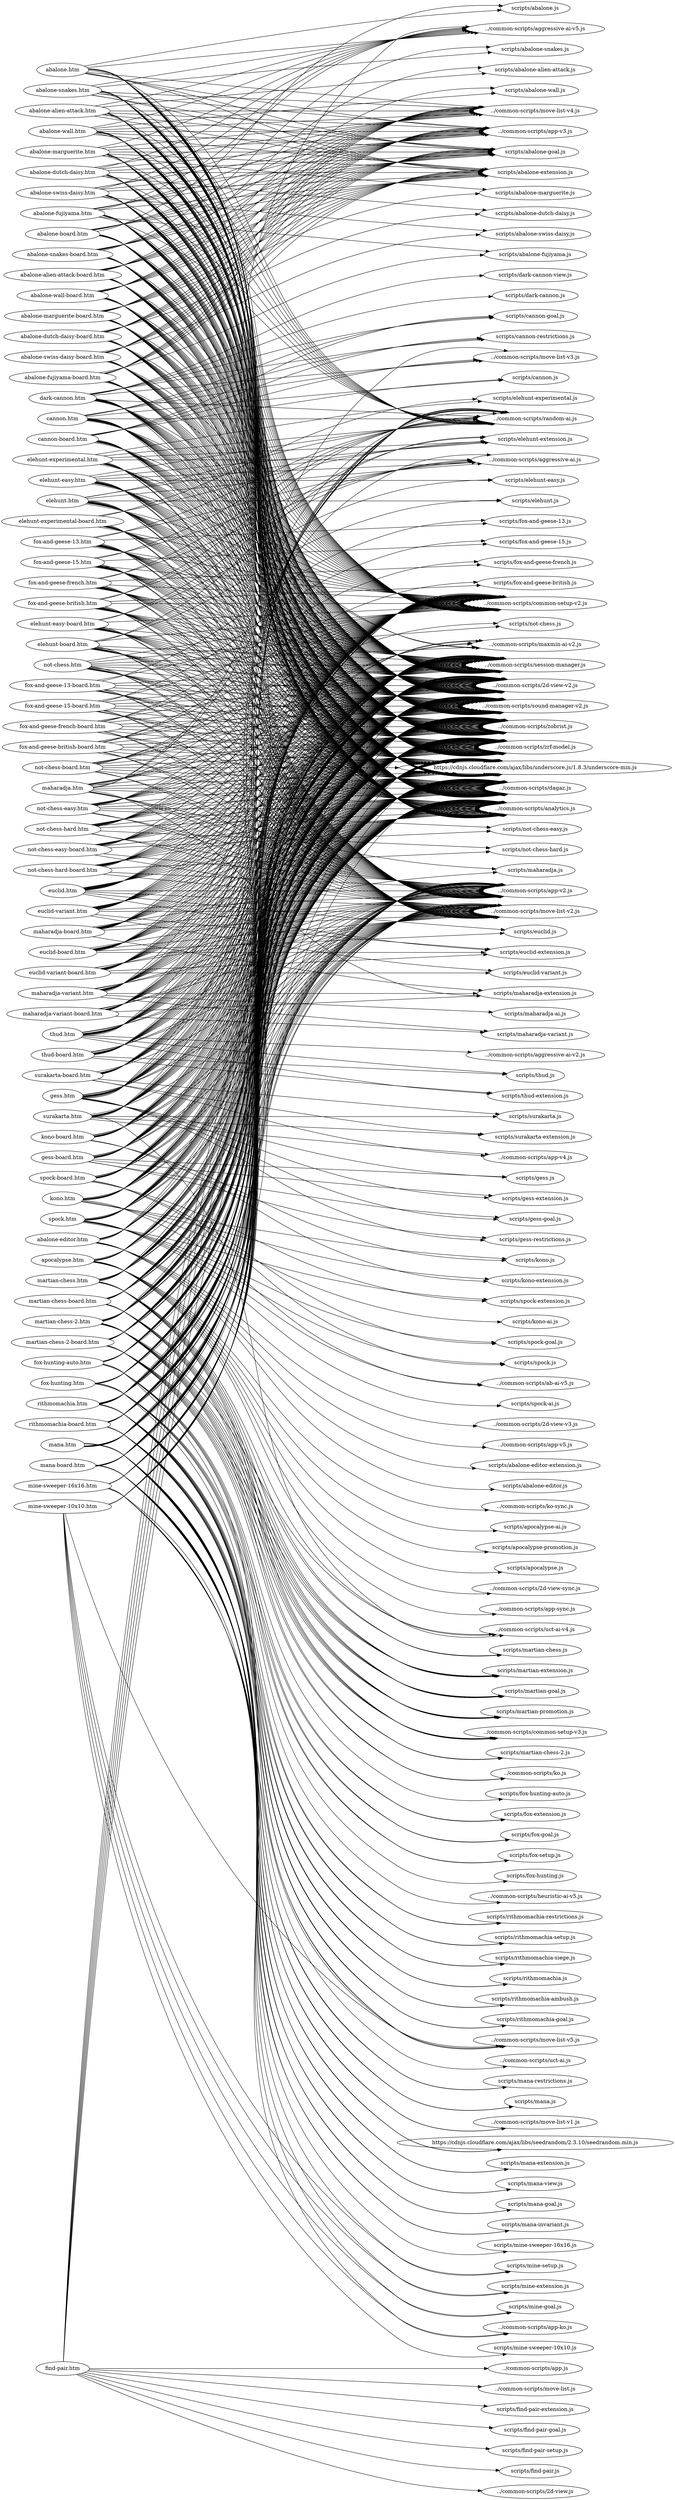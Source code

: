 digraph "graph" {
graph[ ranksep=10, rankdir = LR ];
  "abalone-alien-attack-board.htm" -> "../common-scripts/2d-view-v2.js";
  "abalone-alien-attack-board.htm" -> "../common-scripts/analytics.js";
  "abalone-alien-attack-board.htm" -> "../common-scripts/app-v3.js";
  "abalone-alien-attack-board.htm" -> "../common-scripts/common-setup-v2.js";
  "abalone-alien-attack-board.htm" -> "../common-scripts/dagaz.js";
  "abalone-alien-attack-board.htm" -> "../common-scripts/move-list-v4.js";
  "abalone-alien-attack-board.htm" -> "../common-scripts/session-manager.js";
  "abalone-alien-attack-board.htm" -> "../common-scripts/sound-manager-v2.js";
  "abalone-alien-attack-board.htm" -> "../common-scripts/zobrist.js";
  "abalone-alien-attack-board.htm" -> "../common-scripts/zrf-model.js";
  "abalone-alien-attack-board.htm" -> "https://cdnjs.cloudflare.com/ajax/libs/underscore.js/1.8.3/underscore-min.js";
  "abalone-alien-attack-board.htm" -> "scripts/abalone-alien-attack.js";
  "abalone-alien-attack-board.htm" -> "scripts/abalone-extension.js";
  "abalone-alien-attack-board.htm" -> "scripts/abalone-goal.js";
  "abalone-alien-attack.htm" -> "../common-scripts/2d-view-v2.js";
  "abalone-alien-attack.htm" -> "../common-scripts/aggressive-ai-v5.js";
  "abalone-alien-attack.htm" -> "../common-scripts/analytics.js";
  "abalone-alien-attack.htm" -> "../common-scripts/app-v3.js";
  "abalone-alien-attack.htm" -> "../common-scripts/common-setup-v2.js";
  "abalone-alien-attack.htm" -> "../common-scripts/dagaz.js";
  "abalone-alien-attack.htm" -> "../common-scripts/move-list-v4.js";
  "abalone-alien-attack.htm" -> "../common-scripts/random-ai.js";
  "abalone-alien-attack.htm" -> "../common-scripts/session-manager.js";
  "abalone-alien-attack.htm" -> "../common-scripts/sound-manager-v2.js";
  "abalone-alien-attack.htm" -> "../common-scripts/zobrist.js";
  "abalone-alien-attack.htm" -> "../common-scripts/zrf-model.js";
  "abalone-alien-attack.htm" -> "https://cdnjs.cloudflare.com/ajax/libs/underscore.js/1.8.3/underscore-min.js";
  "abalone-alien-attack.htm" -> "scripts/abalone-alien-attack.js";
  "abalone-alien-attack.htm" -> "scripts/abalone-extension.js";
  "abalone-alien-attack.htm" -> "scripts/abalone-goal.js";
  "abalone-board.htm" -> "../common-scripts/2d-view-v2.js";
  "abalone-board.htm" -> "../common-scripts/analytics.js";
  "abalone-board.htm" -> "../common-scripts/app-v3.js";
  "abalone-board.htm" -> "../common-scripts/common-setup-v2.js";
  "abalone-board.htm" -> "../common-scripts/dagaz.js";
  "abalone-board.htm" -> "../common-scripts/move-list-v4.js";
  "abalone-board.htm" -> "../common-scripts/session-manager.js";
  "abalone-board.htm" -> "../common-scripts/sound-manager-v2.js";
  "abalone-board.htm" -> "../common-scripts/zobrist.js";
  "abalone-board.htm" -> "../common-scripts/zrf-model.js";
  "abalone-board.htm" -> "https://cdnjs.cloudflare.com/ajax/libs/underscore.js/1.8.3/underscore-min.js";
  "abalone-board.htm" -> "scripts/abalone-extension.js";
  "abalone-board.htm" -> "scripts/abalone-goal.js";
  "abalone-board.htm" -> "scripts/abalone.js";
  "abalone-dutch-daisy-board.htm" -> "../common-scripts/2d-view-v2.js";
  "abalone-dutch-daisy-board.htm" -> "../common-scripts/analytics.js";
  "abalone-dutch-daisy-board.htm" -> "../common-scripts/app-v3.js";
  "abalone-dutch-daisy-board.htm" -> "../common-scripts/common-setup-v2.js";
  "abalone-dutch-daisy-board.htm" -> "../common-scripts/dagaz.js";
  "abalone-dutch-daisy-board.htm" -> "../common-scripts/move-list-v4.js";
  "abalone-dutch-daisy-board.htm" -> "../common-scripts/session-manager.js";
  "abalone-dutch-daisy-board.htm" -> "../common-scripts/sound-manager-v2.js";
  "abalone-dutch-daisy-board.htm" -> "../common-scripts/zobrist.js";
  "abalone-dutch-daisy-board.htm" -> "../common-scripts/zrf-model.js";
  "abalone-dutch-daisy-board.htm" -> "https://cdnjs.cloudflare.com/ajax/libs/underscore.js/1.8.3/underscore-min.js";
  "abalone-dutch-daisy-board.htm" -> "scripts/abalone-dutch-daisy.js";
  "abalone-dutch-daisy-board.htm" -> "scripts/abalone-extension.js";
  "abalone-dutch-daisy-board.htm" -> "scripts/abalone-goal.js";
  "abalone-dutch-daisy.htm" -> "../common-scripts/2d-view-v2.js";
  "abalone-dutch-daisy.htm" -> "../common-scripts/aggressive-ai-v5.js";
  "abalone-dutch-daisy.htm" -> "../common-scripts/analytics.js";
  "abalone-dutch-daisy.htm" -> "../common-scripts/app-v3.js";
  "abalone-dutch-daisy.htm" -> "../common-scripts/common-setup-v2.js";
  "abalone-dutch-daisy.htm" -> "../common-scripts/dagaz.js";
  "abalone-dutch-daisy.htm" -> "../common-scripts/move-list-v4.js";
  "abalone-dutch-daisy.htm" -> "../common-scripts/random-ai.js";
  "abalone-dutch-daisy.htm" -> "../common-scripts/session-manager.js";
  "abalone-dutch-daisy.htm" -> "../common-scripts/sound-manager-v2.js";
  "abalone-dutch-daisy.htm" -> "../common-scripts/zobrist.js";
  "abalone-dutch-daisy.htm" -> "../common-scripts/zrf-model.js";
  "abalone-dutch-daisy.htm" -> "https://cdnjs.cloudflare.com/ajax/libs/underscore.js/1.8.3/underscore-min.js";
  "abalone-dutch-daisy.htm" -> "scripts/abalone-dutch-daisy.js";
  "abalone-dutch-daisy.htm" -> "scripts/abalone-extension.js";
  "abalone-dutch-daisy.htm" -> "scripts/abalone-goal.js";
  "abalone-editor.htm" -> "../common-scripts/2d-view-v3.js";
  "abalone-editor.htm" -> "../common-scripts/analytics.js";
  "abalone-editor.htm" -> "../common-scripts/app-v5.js";
  "abalone-editor.htm" -> "../common-scripts/common-setup-v2.js";
  "abalone-editor.htm" -> "../common-scripts/dagaz.js";
  "abalone-editor.htm" -> "../common-scripts/move-list-v3.js";
  "abalone-editor.htm" -> "../common-scripts/zobrist.js";
  "abalone-editor.htm" -> "../common-scripts/zrf-model.js";
  "abalone-editor.htm" -> "https://cdnjs.cloudflare.com/ajax/libs/underscore.js/1.8.3/underscore-min.js";
  "abalone-editor.htm" -> "scripts/abalone-editor-extension.js";
  "abalone-editor.htm" -> "scripts/abalone-editor.js";
  "abalone-fujiyama-board.htm" -> "../common-scripts/2d-view-v2.js";
  "abalone-fujiyama-board.htm" -> "../common-scripts/analytics.js";
  "abalone-fujiyama-board.htm" -> "../common-scripts/app-v3.js";
  "abalone-fujiyama-board.htm" -> "../common-scripts/common-setup-v2.js";
  "abalone-fujiyama-board.htm" -> "../common-scripts/dagaz.js";
  "abalone-fujiyama-board.htm" -> "../common-scripts/move-list-v4.js";
  "abalone-fujiyama-board.htm" -> "../common-scripts/session-manager.js";
  "abalone-fujiyama-board.htm" -> "../common-scripts/sound-manager-v2.js";
  "abalone-fujiyama-board.htm" -> "../common-scripts/zobrist.js";
  "abalone-fujiyama-board.htm" -> "../common-scripts/zrf-model.js";
  "abalone-fujiyama-board.htm" -> "https://cdnjs.cloudflare.com/ajax/libs/underscore.js/1.8.3/underscore-min.js";
  "abalone-fujiyama-board.htm" -> "scripts/abalone-extension.js";
  "abalone-fujiyama-board.htm" -> "scripts/abalone-fujiyama.js";
  "abalone-fujiyama-board.htm" -> "scripts/abalone-goal.js";
  "abalone-fujiyama.htm" -> "../common-scripts/2d-view-v2.js";
  "abalone-fujiyama.htm" -> "../common-scripts/aggressive-ai-v5.js";
  "abalone-fujiyama.htm" -> "../common-scripts/analytics.js";
  "abalone-fujiyama.htm" -> "../common-scripts/app-v3.js";
  "abalone-fujiyama.htm" -> "../common-scripts/common-setup-v2.js";
  "abalone-fujiyama.htm" -> "../common-scripts/dagaz.js";
  "abalone-fujiyama.htm" -> "../common-scripts/move-list-v4.js";
  "abalone-fujiyama.htm" -> "../common-scripts/random-ai.js";
  "abalone-fujiyama.htm" -> "../common-scripts/session-manager.js";
  "abalone-fujiyama.htm" -> "../common-scripts/sound-manager-v2.js";
  "abalone-fujiyama.htm" -> "../common-scripts/zobrist.js";
  "abalone-fujiyama.htm" -> "../common-scripts/zrf-model.js";
  "abalone-fujiyama.htm" -> "https://cdnjs.cloudflare.com/ajax/libs/underscore.js/1.8.3/underscore-min.js";
  "abalone-fujiyama.htm" -> "scripts/abalone-extension.js";
  "abalone-fujiyama.htm" -> "scripts/abalone-fujiyama.js";
  "abalone-fujiyama.htm" -> "scripts/abalone-goal.js";
  "abalone-marguerite-board.htm" -> "../common-scripts/2d-view-v2.js";
  "abalone-marguerite-board.htm" -> "../common-scripts/analytics.js";
  "abalone-marguerite-board.htm" -> "../common-scripts/app-v3.js";
  "abalone-marguerite-board.htm" -> "../common-scripts/common-setup-v2.js";
  "abalone-marguerite-board.htm" -> "../common-scripts/dagaz.js";
  "abalone-marguerite-board.htm" -> "../common-scripts/move-list-v4.js";
  "abalone-marguerite-board.htm" -> "../common-scripts/session-manager.js";
  "abalone-marguerite-board.htm" -> "../common-scripts/sound-manager-v2.js";
  "abalone-marguerite-board.htm" -> "../common-scripts/zobrist.js";
  "abalone-marguerite-board.htm" -> "../common-scripts/zrf-model.js";
  "abalone-marguerite-board.htm" -> "https://cdnjs.cloudflare.com/ajax/libs/underscore.js/1.8.3/underscore-min.js";
  "abalone-marguerite-board.htm" -> "scripts/abalone-extension.js";
  "abalone-marguerite-board.htm" -> "scripts/abalone-goal.js";
  "abalone-marguerite-board.htm" -> "scripts/abalone-marguerite.js";
  "abalone-marguerite.htm" -> "../common-scripts/2d-view-v2.js";
  "abalone-marguerite.htm" -> "../common-scripts/aggressive-ai-v5.js";
  "abalone-marguerite.htm" -> "../common-scripts/analytics.js";
  "abalone-marguerite.htm" -> "../common-scripts/app-v3.js";
  "abalone-marguerite.htm" -> "../common-scripts/common-setup-v2.js";
  "abalone-marguerite.htm" -> "../common-scripts/dagaz.js";
  "abalone-marguerite.htm" -> "../common-scripts/move-list-v4.js";
  "abalone-marguerite.htm" -> "../common-scripts/random-ai.js";
  "abalone-marguerite.htm" -> "../common-scripts/session-manager.js";
  "abalone-marguerite.htm" -> "../common-scripts/sound-manager-v2.js";
  "abalone-marguerite.htm" -> "../common-scripts/zobrist.js";
  "abalone-marguerite.htm" -> "../common-scripts/zrf-model.js";
  "abalone-marguerite.htm" -> "https://cdnjs.cloudflare.com/ajax/libs/underscore.js/1.8.3/underscore-min.js";
  "abalone-marguerite.htm" -> "scripts/abalone-extension.js";
  "abalone-marguerite.htm" -> "scripts/abalone-goal.js";
  "abalone-marguerite.htm" -> "scripts/abalone-marguerite.js";
  "abalone-snakes-board.htm" -> "../common-scripts/2d-view-v2.js";
  "abalone-snakes-board.htm" -> "../common-scripts/analytics.js";
  "abalone-snakes-board.htm" -> "../common-scripts/app-v3.js";
  "abalone-snakes-board.htm" -> "../common-scripts/common-setup-v2.js";
  "abalone-snakes-board.htm" -> "../common-scripts/dagaz.js";
  "abalone-snakes-board.htm" -> "../common-scripts/move-list-v4.js";
  "abalone-snakes-board.htm" -> "../common-scripts/session-manager.js";
  "abalone-snakes-board.htm" -> "../common-scripts/sound-manager-v2.js";
  "abalone-snakes-board.htm" -> "../common-scripts/zobrist.js";
  "abalone-snakes-board.htm" -> "../common-scripts/zrf-model.js";
  "abalone-snakes-board.htm" -> "https://cdnjs.cloudflare.com/ajax/libs/underscore.js/1.8.3/underscore-min.js";
  "abalone-snakes-board.htm" -> "scripts/abalone-extension.js";
  "abalone-snakes-board.htm" -> "scripts/abalone-goal.js";
  "abalone-snakes-board.htm" -> "scripts/abalone-snakes.js";
  "abalone-snakes.htm" -> "../common-scripts/2d-view-v2.js";
  "abalone-snakes.htm" -> "../common-scripts/aggressive-ai-v5.js";
  "abalone-snakes.htm" -> "../common-scripts/analytics.js";
  "abalone-snakes.htm" -> "../common-scripts/app-v3.js";
  "abalone-snakes.htm" -> "../common-scripts/common-setup-v2.js";
  "abalone-snakes.htm" -> "../common-scripts/dagaz.js";
  "abalone-snakes.htm" -> "../common-scripts/move-list-v4.js";
  "abalone-snakes.htm" -> "../common-scripts/random-ai.js";
  "abalone-snakes.htm" -> "../common-scripts/session-manager.js";
  "abalone-snakes.htm" -> "../common-scripts/sound-manager-v2.js";
  "abalone-snakes.htm" -> "../common-scripts/zobrist.js";
  "abalone-snakes.htm" -> "../common-scripts/zrf-model.js";
  "abalone-snakes.htm" -> "https://cdnjs.cloudflare.com/ajax/libs/underscore.js/1.8.3/underscore-min.js";
  "abalone-snakes.htm" -> "scripts/abalone-extension.js";
  "abalone-snakes.htm" -> "scripts/abalone-goal.js";
  "abalone-snakes.htm" -> "scripts/abalone-snakes.js";
  "abalone-swiss-daisy-board.htm" -> "../common-scripts/2d-view-v2.js";
  "abalone-swiss-daisy-board.htm" -> "../common-scripts/analytics.js";
  "abalone-swiss-daisy-board.htm" -> "../common-scripts/app-v3.js";
  "abalone-swiss-daisy-board.htm" -> "../common-scripts/common-setup-v2.js";
  "abalone-swiss-daisy-board.htm" -> "../common-scripts/dagaz.js";
  "abalone-swiss-daisy-board.htm" -> "../common-scripts/move-list-v4.js";
  "abalone-swiss-daisy-board.htm" -> "../common-scripts/session-manager.js";
  "abalone-swiss-daisy-board.htm" -> "../common-scripts/sound-manager-v2.js";
  "abalone-swiss-daisy-board.htm" -> "../common-scripts/zobrist.js";
  "abalone-swiss-daisy-board.htm" -> "../common-scripts/zrf-model.js";
  "abalone-swiss-daisy-board.htm" -> "https://cdnjs.cloudflare.com/ajax/libs/underscore.js/1.8.3/underscore-min.js";
  "abalone-swiss-daisy-board.htm" -> "scripts/abalone-extension.js";
  "abalone-swiss-daisy-board.htm" -> "scripts/abalone-goal.js";
  "abalone-swiss-daisy-board.htm" -> "scripts/abalone-swiss-daisy.js";
  "abalone-swiss-daisy.htm" -> "../common-scripts/2d-view-v2.js";
  "abalone-swiss-daisy.htm" -> "../common-scripts/aggressive-ai-v5.js";
  "abalone-swiss-daisy.htm" -> "../common-scripts/analytics.js";
  "abalone-swiss-daisy.htm" -> "../common-scripts/app-v3.js";
  "abalone-swiss-daisy.htm" -> "../common-scripts/common-setup-v2.js";
  "abalone-swiss-daisy.htm" -> "../common-scripts/dagaz.js";
  "abalone-swiss-daisy.htm" -> "../common-scripts/move-list-v4.js";
  "abalone-swiss-daisy.htm" -> "../common-scripts/random-ai.js";
  "abalone-swiss-daisy.htm" -> "../common-scripts/session-manager.js";
  "abalone-swiss-daisy.htm" -> "../common-scripts/sound-manager-v2.js";
  "abalone-swiss-daisy.htm" -> "../common-scripts/zobrist.js";
  "abalone-swiss-daisy.htm" -> "../common-scripts/zrf-model.js";
  "abalone-swiss-daisy.htm" -> "https://cdnjs.cloudflare.com/ajax/libs/underscore.js/1.8.3/underscore-min.js";
  "abalone-swiss-daisy.htm" -> "scripts/abalone-extension.js";
  "abalone-swiss-daisy.htm" -> "scripts/abalone-goal.js";
  "abalone-swiss-daisy.htm" -> "scripts/abalone-swiss-daisy.js";
  "abalone-wall-board.htm" -> "../common-scripts/2d-view-v2.js";
  "abalone-wall-board.htm" -> "../common-scripts/analytics.js";
  "abalone-wall-board.htm" -> "../common-scripts/app-v3.js";
  "abalone-wall-board.htm" -> "../common-scripts/common-setup-v2.js";
  "abalone-wall-board.htm" -> "../common-scripts/dagaz.js";
  "abalone-wall-board.htm" -> "../common-scripts/move-list-v4.js";
  "abalone-wall-board.htm" -> "../common-scripts/session-manager.js";
  "abalone-wall-board.htm" -> "../common-scripts/sound-manager-v2.js";
  "abalone-wall-board.htm" -> "../common-scripts/zobrist.js";
  "abalone-wall-board.htm" -> "../common-scripts/zrf-model.js";
  "abalone-wall-board.htm" -> "https://cdnjs.cloudflare.com/ajax/libs/underscore.js/1.8.3/underscore-min.js";
  "abalone-wall-board.htm" -> "scripts/abalone-extension.js";
  "abalone-wall-board.htm" -> "scripts/abalone-goal.js";
  "abalone-wall-board.htm" -> "scripts/abalone-wall.js";
  "abalone-wall.htm" -> "../common-scripts/2d-view-v2.js";
  "abalone-wall.htm" -> "../common-scripts/aggressive-ai-v5.js";
  "abalone-wall.htm" -> "../common-scripts/analytics.js";
  "abalone-wall.htm" -> "../common-scripts/app-v3.js";
  "abalone-wall.htm" -> "../common-scripts/common-setup-v2.js";
  "abalone-wall.htm" -> "../common-scripts/dagaz.js";
  "abalone-wall.htm" -> "../common-scripts/move-list-v4.js";
  "abalone-wall.htm" -> "../common-scripts/random-ai.js";
  "abalone-wall.htm" -> "../common-scripts/session-manager.js";
  "abalone-wall.htm" -> "../common-scripts/sound-manager-v2.js";
  "abalone-wall.htm" -> "../common-scripts/zobrist.js";
  "abalone-wall.htm" -> "../common-scripts/zrf-model.js";
  "abalone-wall.htm" -> "https://cdnjs.cloudflare.com/ajax/libs/underscore.js/1.8.3/underscore-min.js";
  "abalone-wall.htm" -> "scripts/abalone-extension.js";
  "abalone-wall.htm" -> "scripts/abalone-goal.js";
  "abalone-wall.htm" -> "scripts/abalone-wall.js";
  "abalone.htm" -> "../common-scripts/2d-view-v2.js";
  "abalone.htm" -> "../common-scripts/aggressive-ai-v5.js";
  "abalone.htm" -> "../common-scripts/analytics.js";
  "abalone.htm" -> "../common-scripts/app-v3.js";
  "abalone.htm" -> "../common-scripts/common-setup-v2.js";
  "abalone.htm" -> "../common-scripts/dagaz.js";
  "abalone.htm" -> "../common-scripts/move-list-v4.js";
  "abalone.htm" -> "../common-scripts/random-ai.js";
  "abalone.htm" -> "../common-scripts/session-manager.js";
  "abalone.htm" -> "../common-scripts/sound-manager-v2.js";
  "abalone.htm" -> "../common-scripts/zobrist.js";
  "abalone.htm" -> "../common-scripts/zrf-model.js";
  "abalone.htm" -> "https://cdnjs.cloudflare.com/ajax/libs/underscore.js/1.8.3/underscore-min.js";
  "abalone.htm" -> "scripts/abalone-extension.js";
  "abalone.htm" -> "scripts/abalone-goal.js";
  "abalone.htm" -> "scripts/abalone.js";
  "apocalypse.htm" -> "../common-scripts/2d-view-sync.js";
  "apocalypse.htm" -> "../common-scripts/analytics.js";
  "apocalypse.htm" -> "../common-scripts/app-sync.js";
  "apocalypse.htm" -> "../common-scripts/common-setup-v2.js";
  "apocalypse.htm" -> "../common-scripts/dagaz.js";
  "apocalypse.htm" -> "../common-scripts/ko-sync.js";
  "apocalypse.htm" -> "../common-scripts/move-list-v2.js";
  "apocalypse.htm" -> "../common-scripts/sound-manager-v2.js";
  "apocalypse.htm" -> "../common-scripts/zobrist.js";
  "apocalypse.htm" -> "../common-scripts/zrf-model.js";
  "apocalypse.htm" -> "https://cdnjs.cloudflare.com/ajax/libs/underscore.js/1.8.3/underscore-min.js";
  "apocalypse.htm" -> "scripts/apocalypse-ai.js";
  "apocalypse.htm" -> "scripts/apocalypse-promotion.js";
  "apocalypse.htm" -> "scripts/apocalypse.js";
  "cannon-board.htm" -> "../common-scripts/2d-view-v2.js";
  "cannon-board.htm" -> "../common-scripts/analytics.js";
  "cannon-board.htm" -> "../common-scripts/app-v2.js";
  "cannon-board.htm" -> "../common-scripts/common-setup-v2.js";
  "cannon-board.htm" -> "../common-scripts/dagaz.js";
  "cannon-board.htm" -> "../common-scripts/move-list-v3.js";
  "cannon-board.htm" -> "../common-scripts/session-manager.js";
  "cannon-board.htm" -> "../common-scripts/sound-manager-v2.js";
  "cannon-board.htm" -> "../common-scripts/zobrist.js";
  "cannon-board.htm" -> "../common-scripts/zrf-model.js";
  "cannon-board.htm" -> "https://cdnjs.cloudflare.com/ajax/libs/underscore.js/1.8.3/underscore-min.js";
  "cannon-board.htm" -> "scripts/cannon-goal.js";
  "cannon-board.htm" -> "scripts/cannon-restrictions.js";
  "cannon-board.htm" -> "scripts/cannon.js";
  "cannon.htm" -> "../common-scripts/2d-view-v2.js";
  "cannon.htm" -> "../common-scripts/analytics.js";
  "cannon.htm" -> "../common-scripts/app-v2.js";
  "cannon.htm" -> "../common-scripts/common-setup-v2.js";
  "cannon.htm" -> "../common-scripts/dagaz.js";
  "cannon.htm" -> "../common-scripts/maxmin-ai-v2.js";
  "cannon.htm" -> "../common-scripts/move-list-v3.js";
  "cannon.htm" -> "../common-scripts/random-ai.js";
  "cannon.htm" -> "../common-scripts/session-manager.js";
  "cannon.htm" -> "../common-scripts/sound-manager-v2.js";
  "cannon.htm" -> "../common-scripts/zobrist.js";
  "cannon.htm" -> "../common-scripts/zrf-model.js";
  "cannon.htm" -> "https://cdnjs.cloudflare.com/ajax/libs/underscore.js/1.8.3/underscore-min.js";
  "cannon.htm" -> "scripts/cannon-goal.js";
  "cannon.htm" -> "scripts/cannon-restrictions.js";
  "cannon.htm" -> "scripts/cannon.js";
  "dark-cannon.htm" -> "../common-scripts/2d-view-v2.js";
  "dark-cannon.htm" -> "../common-scripts/analytics.js";
  "dark-cannon.htm" -> "../common-scripts/app-v2.js";
  "dark-cannon.htm" -> "../common-scripts/common-setup-v2.js";
  "dark-cannon.htm" -> "../common-scripts/dagaz.js";
  "dark-cannon.htm" -> "../common-scripts/maxmin-ai-v2.js";
  "dark-cannon.htm" -> "../common-scripts/move-list-v3.js";
  "dark-cannon.htm" -> "../common-scripts/random-ai.js";
  "dark-cannon.htm" -> "../common-scripts/session-manager.js";
  "dark-cannon.htm" -> "../common-scripts/sound-manager-v2.js";
  "dark-cannon.htm" -> "../common-scripts/zobrist.js";
  "dark-cannon.htm" -> "../common-scripts/zrf-model.js";
  "dark-cannon.htm" -> "https://cdnjs.cloudflare.com/ajax/libs/underscore.js/1.8.3/underscore-min.js";
  "dark-cannon.htm" -> "scripts/cannon-goal.js";
  "dark-cannon.htm" -> "scripts/cannon-restrictions.js";
  "dark-cannon.htm" -> "scripts/dark-cannon-view.js";
  "dark-cannon.htm" -> "scripts/dark-cannon.js";
  "elehunt-board.htm" -> "../common-scripts/2d-view-v2.js";
  "elehunt-board.htm" -> "../common-scripts/analytics.js";
  "elehunt-board.htm" -> "../common-scripts/app-v2.js";
  "elehunt-board.htm" -> "../common-scripts/common-setup-v2.js";
  "elehunt-board.htm" -> "../common-scripts/dagaz.js";
  "elehunt-board.htm" -> "../common-scripts/move-list-v2.js";
  "elehunt-board.htm" -> "../common-scripts/session-manager.js";
  "elehunt-board.htm" -> "../common-scripts/sound-manager-v2.js";
  "elehunt-board.htm" -> "../common-scripts/zobrist.js";
  "elehunt-board.htm" -> "../common-scripts/zrf-model.js";
  "elehunt-board.htm" -> "https://cdnjs.cloudflare.com/ajax/libs/underscore.js/1.8.3/underscore-min.js";
  "elehunt-board.htm" -> "scripts/elehunt-extension.js";
  "elehunt-board.htm" -> "scripts/elehunt.js";
  "elehunt-easy-board.htm" -> "../common-scripts/2d-view-v2.js";
  "elehunt-easy-board.htm" -> "../common-scripts/analytics.js";
  "elehunt-easy-board.htm" -> "../common-scripts/app-v2.js";
  "elehunt-easy-board.htm" -> "../common-scripts/common-setup-v2.js";
  "elehunt-easy-board.htm" -> "../common-scripts/dagaz.js";
  "elehunt-easy-board.htm" -> "../common-scripts/move-list-v2.js";
  "elehunt-easy-board.htm" -> "../common-scripts/session-manager.js";
  "elehunt-easy-board.htm" -> "../common-scripts/sound-manager-v2.js";
  "elehunt-easy-board.htm" -> "../common-scripts/zobrist.js";
  "elehunt-easy-board.htm" -> "../common-scripts/zrf-model.js";
  "elehunt-easy-board.htm" -> "https://cdnjs.cloudflare.com/ajax/libs/underscore.js/1.8.3/underscore-min.js";
  "elehunt-easy-board.htm" -> "scripts/elehunt-easy.js";
  "elehunt-easy-board.htm" -> "scripts/elehunt-extension.js";
  "elehunt-easy.htm" -> "../common-scripts/2d-view-v2.js";
  "elehunt-easy.htm" -> "../common-scripts/aggressive-ai.js";
  "elehunt-easy.htm" -> "../common-scripts/analytics.js";
  "elehunt-easy.htm" -> "../common-scripts/app-v2.js";
  "elehunt-easy.htm" -> "../common-scripts/common-setup-v2.js";
  "elehunt-easy.htm" -> "../common-scripts/dagaz.js";
  "elehunt-easy.htm" -> "../common-scripts/move-list-v2.js";
  "elehunt-easy.htm" -> "../common-scripts/random-ai.js";
  "elehunt-easy.htm" -> "../common-scripts/session-manager.js";
  "elehunt-easy.htm" -> "../common-scripts/sound-manager-v2.js";
  "elehunt-easy.htm" -> "../common-scripts/zobrist.js";
  "elehunt-easy.htm" -> "../common-scripts/zrf-model.js";
  "elehunt-easy.htm" -> "https://cdnjs.cloudflare.com/ajax/libs/underscore.js/1.8.3/underscore-min.js";
  "elehunt-easy.htm" -> "scripts/elehunt-easy.js";
  "elehunt-easy.htm" -> "scripts/elehunt-extension.js";
  "elehunt-experimental-board.htm" -> "../common-scripts/2d-view-v2.js";
  "elehunt-experimental-board.htm" -> "../common-scripts/app-v2.js";
  "elehunt-experimental-board.htm" -> "../common-scripts/common-setup-v2.js";
  "elehunt-experimental-board.htm" -> "../common-scripts/dagaz.js";
  "elehunt-experimental-board.htm" -> "../common-scripts/move-list-v2.js";
  "elehunt-experimental-board.htm" -> "../common-scripts/session-manager.js";
  "elehunt-experimental-board.htm" -> "../common-scripts/sound-manager-v2.js";
  "elehunt-experimental-board.htm" -> "../common-scripts/zobrist.js";
  "elehunt-experimental-board.htm" -> "../common-scripts/zrf-model.js";
  "elehunt-experimental-board.htm" -> "https://cdnjs.cloudflare.com/ajax/libs/underscore.js/1.8.3/underscore-min.js";
  "elehunt-experimental-board.htm" -> "scripts/elehunt-experimental.js";
  "elehunt-experimental-board.htm" -> "scripts/elehunt-extension.js";
  "elehunt-experimental.htm" -> "../common-scripts/2d-view-v2.js";
  "elehunt-experimental.htm" -> "../common-scripts/aggressive-ai.js";
  "elehunt-experimental.htm" -> "../common-scripts/app-v2.js";
  "elehunt-experimental.htm" -> "../common-scripts/common-setup-v2.js";
  "elehunt-experimental.htm" -> "../common-scripts/dagaz.js";
  "elehunt-experimental.htm" -> "../common-scripts/move-list-v2.js";
  "elehunt-experimental.htm" -> "../common-scripts/random-ai.js";
  "elehunt-experimental.htm" -> "../common-scripts/session-manager.js";
  "elehunt-experimental.htm" -> "../common-scripts/sound-manager-v2.js";
  "elehunt-experimental.htm" -> "../common-scripts/zobrist.js";
  "elehunt-experimental.htm" -> "../common-scripts/zrf-model.js";
  "elehunt-experimental.htm" -> "https://cdnjs.cloudflare.com/ajax/libs/underscore.js/1.8.3/underscore-min.js";
  "elehunt-experimental.htm" -> "scripts/elehunt-experimental.js";
  "elehunt-experimental.htm" -> "scripts/elehunt-extension.js";
  "elehunt.htm" -> "../common-scripts/2d-view-v2.js";
  "elehunt.htm" -> "../common-scripts/aggressive-ai.js";
  "elehunt.htm" -> "../common-scripts/analytics.js";
  "elehunt.htm" -> "../common-scripts/app-v2.js";
  "elehunt.htm" -> "../common-scripts/common-setup-v2.js";
  "elehunt.htm" -> "../common-scripts/dagaz.js";
  "elehunt.htm" -> "../common-scripts/move-list-v2.js";
  "elehunt.htm" -> "../common-scripts/random-ai.js";
  "elehunt.htm" -> "../common-scripts/session-manager.js";
  "elehunt.htm" -> "../common-scripts/sound-manager-v2.js";
  "elehunt.htm" -> "../common-scripts/zobrist.js";
  "elehunt.htm" -> "../common-scripts/zrf-model.js";
  "elehunt.htm" -> "https://cdnjs.cloudflare.com/ajax/libs/underscore.js/1.8.3/underscore-min.js";
  "elehunt.htm" -> "scripts/elehunt-extension.js";
  "elehunt.htm" -> "scripts/elehunt.js";
  "euclid-board.htm" -> "../common-scripts/2d-view-v2.js";
  "euclid-board.htm" -> "../common-scripts/analytics.js";
  "euclid-board.htm" -> "../common-scripts/app-v2.js";
  "euclid-board.htm" -> "../common-scripts/common-setup-v2.js";
  "euclid-board.htm" -> "../common-scripts/dagaz.js";
  "euclid-board.htm" -> "../common-scripts/move-list-v2.js";
  "euclid-board.htm" -> "../common-scripts/session-manager.js";
  "euclid-board.htm" -> "../common-scripts/sound-manager-v2.js";
  "euclid-board.htm" -> "../common-scripts/zobrist.js";
  "euclid-board.htm" -> "../common-scripts/zrf-model.js";
  "euclid-board.htm" -> "https://cdnjs.cloudflare.com/ajax/libs/underscore.js/1.8.3/underscore-min.js";
  "euclid-board.htm" -> "scripts/euclid-extension.js";
  "euclid-board.htm" -> "scripts/euclid.js";
  "euclid-variant-board.htm" -> "../common-scripts/2d-view-v2.js";
  "euclid-variant-board.htm" -> "../common-scripts/analytics.js";
  "euclid-variant-board.htm" -> "../common-scripts/app-v2.js";
  "euclid-variant-board.htm" -> "../common-scripts/common-setup-v2.js";
  "euclid-variant-board.htm" -> "../common-scripts/dagaz.js";
  "euclid-variant-board.htm" -> "../common-scripts/move-list-v2.js";
  "euclid-variant-board.htm" -> "../common-scripts/session-manager.js";
  "euclid-variant-board.htm" -> "../common-scripts/sound-manager-v2.js";
  "euclid-variant-board.htm" -> "../common-scripts/zobrist.js";
  "euclid-variant-board.htm" -> "../common-scripts/zrf-model.js";
  "euclid-variant-board.htm" -> "https://cdnjs.cloudflare.com/ajax/libs/underscore.js/1.8.3/underscore-min.js";
  "euclid-variant-board.htm" -> "scripts/euclid-extension.js";
  "euclid-variant-board.htm" -> "scripts/euclid-variant.js";
  "euclid-variant.htm" -> "../common-scripts/2d-view-v2.js";
  "euclid-variant.htm" -> "../common-scripts/analytics.js";
  "euclid-variant.htm" -> "../common-scripts/app-v2.js";
  "euclid-variant.htm" -> "../common-scripts/common-setup-v2.js";
  "euclid-variant.htm" -> "../common-scripts/dagaz.js";
  "euclid-variant.htm" -> "../common-scripts/maxmin-ai-v2.js";
  "euclid-variant.htm" -> "../common-scripts/move-list-v2.js";
  "euclid-variant.htm" -> "../common-scripts/session-manager.js";
  "euclid-variant.htm" -> "../common-scripts/sound-manager-v2.js";
  "euclid-variant.htm" -> "../common-scripts/zobrist.js";
  "euclid-variant.htm" -> "../common-scripts/zrf-model.js";
  "euclid-variant.htm" -> "https://cdnjs.cloudflare.com/ajax/libs/underscore.js/1.8.3/underscore-min.js";
  "euclid-variant.htm" -> "scripts/euclid-extension.js";
  "euclid-variant.htm" -> "scripts/euclid-variant.js";
  "euclid.htm" -> "../common-scripts/2d-view-v2.js";
  "euclid.htm" -> "../common-scripts/analytics.js";
  "euclid.htm" -> "../common-scripts/app-v2.js";
  "euclid.htm" -> "../common-scripts/common-setup-v2.js";
  "euclid.htm" -> "../common-scripts/dagaz.js";
  "euclid.htm" -> "../common-scripts/maxmin-ai-v2.js";
  "euclid.htm" -> "../common-scripts/move-list-v2.js";
  "euclid.htm" -> "../common-scripts/session-manager.js";
  "euclid.htm" -> "../common-scripts/sound-manager-v2.js";
  "euclid.htm" -> "../common-scripts/zobrist.js";
  "euclid.htm" -> "../common-scripts/zrf-model.js";
  "euclid.htm" -> "https://cdnjs.cloudflare.com/ajax/libs/underscore.js/1.8.3/underscore-min.js";
  "euclid.htm" -> "scripts/euclid-extension.js";
  "euclid.htm" -> "scripts/euclid.js";
  "find-pair.htm" -> "../common-scripts/2d-view.js";
  "find-pair.htm" -> "../common-scripts/analytics.js";
  "find-pair.htm" -> "../common-scripts/app.js";
  "find-pair.htm" -> "../common-scripts/dagaz.js";
  "find-pair.htm" -> "../common-scripts/move-list.js";
  "find-pair.htm" -> "../common-scripts/sound-manager-v2.js";
  "find-pair.htm" -> "../common-scripts/zobrist.js";
  "find-pair.htm" -> "../common-scripts/zrf-model.js";
  "find-pair.htm" -> "https://cdnjs.cloudflare.com/ajax/libs/underscore.js/1.8.3/underscore-min.js";
  "find-pair.htm" -> "scripts/find-pair-extension.js";
  "find-pair.htm" -> "scripts/find-pair-goal.js";
  "find-pair.htm" -> "scripts/find-pair-setup.js";
  "find-pair.htm" -> "scripts/find-pair.js";
  "fox-and-geese-13-board.htm" -> "../common-scripts/2d-view-v2.js";
  "fox-and-geese-13-board.htm" -> "../common-scripts/analytics.js";
  "fox-and-geese-13-board.htm" -> "../common-scripts/app-v2.js";
  "fox-and-geese-13-board.htm" -> "../common-scripts/common-setup-v2.js";
  "fox-and-geese-13-board.htm" -> "../common-scripts/dagaz.js";
  "fox-and-geese-13-board.htm" -> "../common-scripts/move-list-v2.js";
  "fox-and-geese-13-board.htm" -> "../common-scripts/session-manager.js";
  "fox-and-geese-13-board.htm" -> "../common-scripts/sound-manager-v2.js";
  "fox-and-geese-13-board.htm" -> "../common-scripts/zobrist.js";
  "fox-and-geese-13-board.htm" -> "../common-scripts/zrf-model.js";
  "fox-and-geese-13-board.htm" -> "https://cdnjs.cloudflare.com/ajax/libs/underscore.js/1.8.3/underscore-min.js";
  "fox-and-geese-13-board.htm" -> "scripts/fox-and-geese-13.js";
  "fox-and-geese-13.htm" -> "../common-scripts/2d-view-v2.js";
  "fox-and-geese-13.htm" -> "../common-scripts/aggressive-ai.js";
  "fox-and-geese-13.htm" -> "../common-scripts/analytics.js";
  "fox-and-geese-13.htm" -> "../common-scripts/app-v2.js";
  "fox-and-geese-13.htm" -> "../common-scripts/common-setup-v2.js";
  "fox-and-geese-13.htm" -> "../common-scripts/dagaz.js";
  "fox-and-geese-13.htm" -> "../common-scripts/move-list-v2.js";
  "fox-and-geese-13.htm" -> "../common-scripts/random-ai.js";
  "fox-and-geese-13.htm" -> "../common-scripts/session-manager.js";
  "fox-and-geese-13.htm" -> "../common-scripts/sound-manager-v2.js";
  "fox-and-geese-13.htm" -> "../common-scripts/zobrist.js";
  "fox-and-geese-13.htm" -> "../common-scripts/zrf-model.js";
  "fox-and-geese-13.htm" -> "https://cdnjs.cloudflare.com/ajax/libs/underscore.js/1.8.3/underscore-min.js";
  "fox-and-geese-13.htm" -> "scripts/fox-and-geese-13.js";
  "fox-and-geese-15-board.htm" -> "../common-scripts/2d-view-v2.js";
  "fox-and-geese-15-board.htm" -> "../common-scripts/analytics.js";
  "fox-and-geese-15-board.htm" -> "../common-scripts/app-v2.js";
  "fox-and-geese-15-board.htm" -> "../common-scripts/common-setup-v2.js";
  "fox-and-geese-15-board.htm" -> "../common-scripts/dagaz.js";
  "fox-and-geese-15-board.htm" -> "../common-scripts/move-list-v2.js";
  "fox-and-geese-15-board.htm" -> "../common-scripts/session-manager.js";
  "fox-and-geese-15-board.htm" -> "../common-scripts/sound-manager-v2.js";
  "fox-and-geese-15-board.htm" -> "../common-scripts/zobrist.js";
  "fox-and-geese-15-board.htm" -> "../common-scripts/zrf-model.js";
  "fox-and-geese-15-board.htm" -> "https://cdnjs.cloudflare.com/ajax/libs/underscore.js/1.8.3/underscore-min.js";
  "fox-and-geese-15-board.htm" -> "scripts/fox-and-geese-15.js";
  "fox-and-geese-15.htm" -> "../common-scripts/2d-view-v2.js";
  "fox-and-geese-15.htm" -> "../common-scripts/aggressive-ai.js";
  "fox-and-geese-15.htm" -> "../common-scripts/analytics.js";
  "fox-and-geese-15.htm" -> "../common-scripts/app-v2.js";
  "fox-and-geese-15.htm" -> "../common-scripts/common-setup-v2.js";
  "fox-and-geese-15.htm" -> "../common-scripts/dagaz.js";
  "fox-and-geese-15.htm" -> "../common-scripts/move-list-v2.js";
  "fox-and-geese-15.htm" -> "../common-scripts/random-ai.js";
  "fox-and-geese-15.htm" -> "../common-scripts/session-manager.js";
  "fox-and-geese-15.htm" -> "../common-scripts/sound-manager-v2.js";
  "fox-and-geese-15.htm" -> "../common-scripts/zobrist.js";
  "fox-and-geese-15.htm" -> "../common-scripts/zrf-model.js";
  "fox-and-geese-15.htm" -> "https://cdnjs.cloudflare.com/ajax/libs/underscore.js/1.8.3/underscore-min.js";
  "fox-and-geese-15.htm" -> "scripts/fox-and-geese-15.js";
  "fox-and-geese-british-board.htm" -> "../common-scripts/2d-view-v2.js";
  "fox-and-geese-british-board.htm" -> "../common-scripts/analytics.js";
  "fox-and-geese-british-board.htm" -> "../common-scripts/app-v2.js";
  "fox-and-geese-british-board.htm" -> "../common-scripts/common-setup-v2.js";
  "fox-and-geese-british-board.htm" -> "../common-scripts/dagaz.js";
  "fox-and-geese-british-board.htm" -> "../common-scripts/move-list-v2.js";
  "fox-and-geese-british-board.htm" -> "../common-scripts/session-manager.js";
  "fox-and-geese-british-board.htm" -> "../common-scripts/sound-manager-v2.js";
  "fox-and-geese-british-board.htm" -> "../common-scripts/zobrist.js";
  "fox-and-geese-british-board.htm" -> "../common-scripts/zrf-model.js";
  "fox-and-geese-british-board.htm" -> "https://cdnjs.cloudflare.com/ajax/libs/underscore.js/1.8.3/underscore-min.js";
  "fox-and-geese-british-board.htm" -> "scripts/fox-and-geese-british.js";
  "fox-and-geese-british.htm" -> "../common-scripts/2d-view-v2.js";
  "fox-and-geese-british.htm" -> "../common-scripts/aggressive-ai.js";
  "fox-and-geese-british.htm" -> "../common-scripts/analytics.js";
  "fox-and-geese-british.htm" -> "../common-scripts/app-v2.js";
  "fox-and-geese-british.htm" -> "../common-scripts/common-setup-v2.js";
  "fox-and-geese-british.htm" -> "../common-scripts/dagaz.js";
  "fox-and-geese-british.htm" -> "../common-scripts/move-list-v2.js";
  "fox-and-geese-british.htm" -> "../common-scripts/random-ai.js";
  "fox-and-geese-british.htm" -> "../common-scripts/session-manager.js";
  "fox-and-geese-british.htm" -> "../common-scripts/sound-manager-v2.js";
  "fox-and-geese-british.htm" -> "../common-scripts/zobrist.js";
  "fox-and-geese-british.htm" -> "../common-scripts/zrf-model.js";
  "fox-and-geese-british.htm" -> "https://cdnjs.cloudflare.com/ajax/libs/underscore.js/1.8.3/underscore-min.js";
  "fox-and-geese-british.htm" -> "scripts/fox-and-geese-british.js";
  "fox-and-geese-french-board.htm" -> "../common-scripts/2d-view-v2.js";
  "fox-and-geese-french-board.htm" -> "../common-scripts/analytics.js";
  "fox-and-geese-french-board.htm" -> "../common-scripts/app-v2.js";
  "fox-and-geese-french-board.htm" -> "../common-scripts/common-setup-v2.js";
  "fox-and-geese-french-board.htm" -> "../common-scripts/dagaz.js";
  "fox-and-geese-french-board.htm" -> "../common-scripts/move-list-v2.js";
  "fox-and-geese-french-board.htm" -> "../common-scripts/session-manager.js";
  "fox-and-geese-french-board.htm" -> "../common-scripts/sound-manager-v2.js";
  "fox-and-geese-french-board.htm" -> "../common-scripts/zobrist.js";
  "fox-and-geese-french-board.htm" -> "../common-scripts/zrf-model.js";
  "fox-and-geese-french-board.htm" -> "https://cdnjs.cloudflare.com/ajax/libs/underscore.js/1.8.3/underscore-min.js";
  "fox-and-geese-french-board.htm" -> "scripts/fox-and-geese-french.js";
  "fox-and-geese-french.htm" -> "../common-scripts/2d-view-v2.js";
  "fox-and-geese-french.htm" -> "../common-scripts/aggressive-ai.js";
  "fox-and-geese-french.htm" -> "../common-scripts/analytics.js";
  "fox-and-geese-french.htm" -> "../common-scripts/app-v2.js";
  "fox-and-geese-french.htm" -> "../common-scripts/common-setup-v2.js";
  "fox-and-geese-french.htm" -> "../common-scripts/dagaz.js";
  "fox-and-geese-french.htm" -> "../common-scripts/move-list-v2.js";
  "fox-and-geese-french.htm" -> "../common-scripts/random-ai.js";
  "fox-and-geese-french.htm" -> "../common-scripts/session-manager.js";
  "fox-and-geese-french.htm" -> "../common-scripts/sound-manager-v2.js";
  "fox-and-geese-french.htm" -> "../common-scripts/zobrist.js";
  "fox-and-geese-french.htm" -> "../common-scripts/zrf-model.js";
  "fox-and-geese-french.htm" -> "https://cdnjs.cloudflare.com/ajax/libs/underscore.js/1.8.3/underscore-min.js";
  "fox-and-geese-french.htm" -> "scripts/fox-and-geese-french.js";
  "fox-hunting-auto.htm" -> "../common-scripts/2d-view-v2.js";
  "fox-hunting-auto.htm" -> "../common-scripts/analytics.js";
  "fox-hunting-auto.htm" -> "../common-scripts/app-v2.js";
  "fox-hunting-auto.htm" -> "../common-scripts/dagaz.js";
  "fox-hunting-auto.htm" -> "../common-scripts/move-list-v5.js";
  "fox-hunting-auto.htm" -> "../common-scripts/sound-manager-v2.js";
  "fox-hunting-auto.htm" -> "../common-scripts/zobrist.js";
  "fox-hunting-auto.htm" -> "../common-scripts/zrf-model.js";
  "fox-hunting-auto.htm" -> "https://cdnjs.cloudflare.com/ajax/libs/underscore.js/1.8.3/underscore-min.js";
  "fox-hunting-auto.htm" -> "scripts/fox-extension.js";
  "fox-hunting-auto.htm" -> "scripts/fox-goal.js";
  "fox-hunting-auto.htm" -> "scripts/fox-hunting-auto.js";
  "fox-hunting-auto.htm" -> "scripts/fox-setup.js";
  "fox-hunting.htm" -> "../common-scripts/2d-view-v2.js";
  "fox-hunting.htm" -> "../common-scripts/analytics.js";
  "fox-hunting.htm" -> "../common-scripts/app-v2.js";
  "fox-hunting.htm" -> "../common-scripts/dagaz.js";
  "fox-hunting.htm" -> "../common-scripts/move-list-v5.js";
  "fox-hunting.htm" -> "../common-scripts/sound-manager-v2.js";
  "fox-hunting.htm" -> "../common-scripts/zobrist.js";
  "fox-hunting.htm" -> "../common-scripts/zrf-model.js";
  "fox-hunting.htm" -> "https://cdnjs.cloudflare.com/ajax/libs/underscore.js/1.8.3/underscore-min.js";
  "fox-hunting.htm" -> "scripts/fox-extension.js";
  "fox-hunting.htm" -> "scripts/fox-goal.js";
  "fox-hunting.htm" -> "scripts/fox-hunting.js";
  "fox-hunting.htm" -> "scripts/fox-setup.js";
  "gess-board.htm" -> "../common-scripts/2d-view-v2.js";
  "gess-board.htm" -> "../common-scripts/analytics.js";
  "gess-board.htm" -> "../common-scripts/app-v2.js";
  "gess-board.htm" -> "../common-scripts/common-setup-v2.js";
  "gess-board.htm" -> "../common-scripts/dagaz.js";
  "gess-board.htm" -> "../common-scripts/move-list-v2.js";
  "gess-board.htm" -> "../common-scripts/session-manager.js";
  "gess-board.htm" -> "../common-scripts/sound-manager-v2.js";
  "gess-board.htm" -> "../common-scripts/zobrist.js";
  "gess-board.htm" -> "../common-scripts/zrf-model.js";
  "gess-board.htm" -> "https://cdnjs.cloudflare.com/ajax/libs/underscore.js/1.8.3/underscore-min.js";
  "gess-board.htm" -> "scripts/gess-extension.js";
  "gess-board.htm" -> "scripts/gess-goal.js";
  "gess-board.htm" -> "scripts/gess-restrictions.js";
  "gess-board.htm" -> "scripts/gess.js";
  "gess.htm" -> "../common-scripts/2d-view-v2.js";
  "gess.htm" -> "../common-scripts/aggressive-ai-v5.js";
  "gess.htm" -> "../common-scripts/analytics.js";
  "gess.htm" -> "../common-scripts/app-v2.js";
  "gess.htm" -> "../common-scripts/common-setup-v2.js";
  "gess.htm" -> "../common-scripts/dagaz.js";
  "gess.htm" -> "../common-scripts/move-list-v2.js";
  "gess.htm" -> "../common-scripts/random-ai.js";
  "gess.htm" -> "../common-scripts/session-manager.js";
  "gess.htm" -> "../common-scripts/sound-manager-v2.js";
  "gess.htm" -> "../common-scripts/zobrist.js";
  "gess.htm" -> "../common-scripts/zrf-model.js";
  "gess.htm" -> "https://cdnjs.cloudflare.com/ajax/libs/underscore.js/1.8.3/underscore-min.js";
  "gess.htm" -> "scripts/gess-extension.js";
  "gess.htm" -> "scripts/gess-goal.js";
  "gess.htm" -> "scripts/gess-restrictions.js";
  "gess.htm" -> "scripts/gess.js";
  "kono-board.htm" -> "../common-scripts/2d-view-v2.js";
  "kono-board.htm" -> "../common-scripts/analytics.js";
  "kono-board.htm" -> "../common-scripts/app-v2.js";
  "kono-board.htm" -> "../common-scripts/common-setup-v2.js";
  "kono-board.htm" -> "../common-scripts/dagaz.js";
  "kono-board.htm" -> "../common-scripts/move-list-v2.js";
  "kono-board.htm" -> "../common-scripts/session-manager.js";
  "kono-board.htm" -> "../common-scripts/sound-manager-v2.js";
  "kono-board.htm" -> "../common-scripts/zobrist.js";
  "kono-board.htm" -> "../common-scripts/zrf-model.js";
  "kono-board.htm" -> "https://cdnjs.cloudflare.com/ajax/libs/underscore.js/1.8.3/underscore-min.js";
  "kono-board.htm" -> "scripts/kono-extension.js";
  "kono-board.htm" -> "scripts/kono.js";
  "kono.htm" -> "../common-scripts/2d-view-v2.js";
  "kono.htm" -> "../common-scripts/ab-ai-v5.js";
  "kono.htm" -> "../common-scripts/analytics.js";
  "kono.htm" -> "../common-scripts/app-v2.js";
  "kono.htm" -> "../common-scripts/common-setup-v2.js";
  "kono.htm" -> "../common-scripts/dagaz.js";
  "kono.htm" -> "../common-scripts/move-list-v2.js";
  "kono.htm" -> "../common-scripts/session-manager.js";
  "kono.htm" -> "../common-scripts/sound-manager-v2.js";
  "kono.htm" -> "../common-scripts/zobrist.js";
  "kono.htm" -> "../common-scripts/zrf-model.js";
  "kono.htm" -> "https://cdnjs.cloudflare.com/ajax/libs/underscore.js/1.8.3/underscore-min.js";
  "kono.htm" -> "scripts/kono-ai.js";
  "kono.htm" -> "scripts/kono-extension.js";
  "kono.htm" -> "scripts/kono.js";
  "maharadja-board.htm" -> "../common-scripts/2d-view-v2.js";
  "maharadja-board.htm" -> "../common-scripts/analytics.js";
  "maharadja-board.htm" -> "../common-scripts/app-v2.js";
  "maharadja-board.htm" -> "../common-scripts/common-setup-v2.js";
  "maharadja-board.htm" -> "../common-scripts/dagaz.js";
  "maharadja-board.htm" -> "../common-scripts/move-list-v2.js";
  "maharadja-board.htm" -> "../common-scripts/session-manager.js";
  "maharadja-board.htm" -> "../common-scripts/sound-manager-v2.js";
  "maharadja-board.htm" -> "../common-scripts/zobrist.js";
  "maharadja-board.htm" -> "../common-scripts/zrf-model.js";
  "maharadja-board.htm" -> "https://cdnjs.cloudflare.com/ajax/libs/underscore.js/1.8.3/underscore-min.js";
  "maharadja-board.htm" -> "scripts/maharadja-extension.js";
  "maharadja-board.htm" -> "scripts/maharadja.js";
  "maharadja-variant-board.htm" -> "../common-scripts/2d-view-v2.js";
  "maharadja-variant-board.htm" -> "../common-scripts/analytics.js";
  "maharadja-variant-board.htm" -> "../common-scripts/app-v2.js";
  "maharadja-variant-board.htm" -> "../common-scripts/common-setup-v2.js";
  "maharadja-variant-board.htm" -> "../common-scripts/dagaz.js";
  "maharadja-variant-board.htm" -> "../common-scripts/move-list-v2.js";
  "maharadja-variant-board.htm" -> "../common-scripts/session-manager.js";
  "maharadja-variant-board.htm" -> "../common-scripts/sound-manager-v2.js";
  "maharadja-variant-board.htm" -> "../common-scripts/zobrist.js";
  "maharadja-variant-board.htm" -> "../common-scripts/zrf-model.js";
  "maharadja-variant-board.htm" -> "https://cdnjs.cloudflare.com/ajax/libs/underscore.js/1.8.3/underscore-min.js";
  "maharadja-variant-board.htm" -> "scripts/maharadja-extension.js";
  "maharadja-variant-board.htm" -> "scripts/maharadja-variant.js";
  "maharadja-variant.htm" -> "../common-scripts/2d-view-v2.js";
  "maharadja-variant.htm" -> "../common-scripts/analytics.js";
  "maharadja-variant.htm" -> "../common-scripts/app-v2.js";
  "maharadja-variant.htm" -> "../common-scripts/common-setup-v2.js";
  "maharadja-variant.htm" -> "../common-scripts/dagaz.js";
  "maharadja-variant.htm" -> "../common-scripts/move-list-v2.js";
  "maharadja-variant.htm" -> "../common-scripts/random-ai.js";
  "maharadja-variant.htm" -> "../common-scripts/session-manager.js";
  "maharadja-variant.htm" -> "../common-scripts/sound-manager-v2.js";
  "maharadja-variant.htm" -> "../common-scripts/zobrist.js";
  "maharadja-variant.htm" -> "../common-scripts/zrf-model.js";
  "maharadja-variant.htm" -> "https://cdnjs.cloudflare.com/ajax/libs/underscore.js/1.8.3/underscore-min.js";
  "maharadja-variant.htm" -> "scripts/maharadja-ai.js";
  "maharadja-variant.htm" -> "scripts/maharadja-extension.js";
  "maharadja-variant.htm" -> "scripts/maharadja-variant.js";
  "maharadja.htm" -> "../common-scripts/2d-view-v2.js";
  "maharadja.htm" -> "../common-scripts/aggressive-ai.js";
  "maharadja.htm" -> "../common-scripts/analytics.js";
  "maharadja.htm" -> "../common-scripts/app-v2.js";
  "maharadja.htm" -> "../common-scripts/common-setup-v2.js";
  "maharadja.htm" -> "../common-scripts/dagaz.js";
  "maharadja.htm" -> "../common-scripts/move-list-v2.js";
  "maharadja.htm" -> "../common-scripts/random-ai.js";
  "maharadja.htm" -> "../common-scripts/session-manager.js";
  "maharadja.htm" -> "../common-scripts/sound-manager-v2.js";
  "maharadja.htm" -> "../common-scripts/zobrist.js";
  "maharadja.htm" -> "../common-scripts/zrf-model.js";
  "maharadja.htm" -> "https://cdnjs.cloudflare.com/ajax/libs/underscore.js/1.8.3/underscore-min.js";
  "maharadja.htm" -> "scripts/maharadja-extension.js";
  "maharadja.htm" -> "scripts/maharadja.js";
  "mana-board.htm" -> "../common-scripts/2d-view-v2.js";
  "mana-board.htm" -> "../common-scripts/analytics.js";
  "mana-board.htm" -> "../common-scripts/app-v2.js";
  "mana-board.htm" -> "../common-scripts/common-setup-v2.js";
  "mana-board.htm" -> "../common-scripts/dagaz.js";
  "mana-board.htm" -> "../common-scripts/move-list-v1.js";
  "mana-board.htm" -> "../common-scripts/session-manager.js";
  "mana-board.htm" -> "../common-scripts/sound-manager-v2.js";
  "mana-board.htm" -> "../common-scripts/zobrist.js";
  "mana-board.htm" -> "../common-scripts/zrf-model.js";
  "mana-board.htm" -> "https://cdnjs.cloudflare.com/ajax/libs/seedrandom/2.3.10/seedrandom.min.js";
  "mana-board.htm" -> "https://cdnjs.cloudflare.com/ajax/libs/underscore.js/1.8.3/underscore-min.js";
  "mana-board.htm" -> "scripts/mana-extension.js";
  "mana-board.htm" -> "scripts/mana-goal.js";
  "mana-board.htm" -> "scripts/mana-invariant.js";
  "mana-board.htm" -> "scripts/mana-restrictions.js";
  "mana-board.htm" -> "scripts/mana-view.js";
  "mana-board.htm" -> "scripts/mana.js";
  "mana.htm" -> "../common-scripts/2d-view-v2.js";
  "mana.htm" -> "../common-scripts/analytics.js";
  "mana.htm" -> "../common-scripts/app-v2.js";
  "mana.htm" -> "../common-scripts/common-setup-v2.js";
  "mana.htm" -> "../common-scripts/dagaz.js";
  "mana.htm" -> "../common-scripts/move-list-v1.js";
  "mana.htm" -> "../common-scripts/random-ai.js";
  "mana.htm" -> "../common-scripts/session-manager.js";
  "mana.htm" -> "../common-scripts/sound-manager-v2.js";
  "mana.htm" -> "../common-scripts/uct-ai.js";
  "mana.htm" -> "../common-scripts/zobrist.js";
  "mana.htm" -> "../common-scripts/zrf-model.js";
  "mana.htm" -> "https://cdnjs.cloudflare.com/ajax/libs/seedrandom/2.3.10/seedrandom.min.js";
  "mana.htm" -> "https://cdnjs.cloudflare.com/ajax/libs/underscore.js/1.8.3/underscore-min.js";
  "mana.htm" -> "scripts/mana-extension.js";
  "mana.htm" -> "scripts/mana-goal.js";
  "mana.htm" -> "scripts/mana-invariant.js";
  "mana.htm" -> "scripts/mana-restrictions.js";
  "mana.htm" -> "scripts/mana-view.js";
  "mana.htm" -> "scripts/mana.js";
  "martian-chess-2-board.htm" -> "../common-scripts/2d-view-v2.js";
  "martian-chess-2-board.htm" -> "../common-scripts/analytics.js";
  "martian-chess-2-board.htm" -> "../common-scripts/app-v2.js";
  "martian-chess-2-board.htm" -> "../common-scripts/common-setup-v3.js";
  "martian-chess-2-board.htm" -> "../common-scripts/dagaz.js";
  "martian-chess-2-board.htm" -> "../common-scripts/ko.js";
  "martian-chess-2-board.htm" -> "../common-scripts/move-list-v2.js";
  "martian-chess-2-board.htm" -> "../common-scripts/session-manager.js";
  "martian-chess-2-board.htm" -> "../common-scripts/sound-manager-v2.js";
  "martian-chess-2-board.htm" -> "../common-scripts/zobrist.js";
  "martian-chess-2-board.htm" -> "../common-scripts/zrf-model.js";
  "martian-chess-2-board.htm" -> "https://cdnjs.cloudflare.com/ajax/libs/underscore.js/1.8.3/underscore-min.js";
  "martian-chess-2-board.htm" -> "scripts/martian-chess-2.js";
  "martian-chess-2-board.htm" -> "scripts/martian-extension.js";
  "martian-chess-2-board.htm" -> "scripts/martian-goal.js";
  "martian-chess-2-board.htm" -> "scripts/martian-promotion.js";
  "martian-chess-2.htm" -> "../common-scripts/2d-view-v2.js";
  "martian-chess-2.htm" -> "../common-scripts/analytics.js";
  "martian-chess-2.htm" -> "../common-scripts/app-v2.js";
  "martian-chess-2.htm" -> "../common-scripts/common-setup-v3.js";
  "martian-chess-2.htm" -> "../common-scripts/dagaz.js";
  "martian-chess-2.htm" -> "../common-scripts/ko.js";
  "martian-chess-2.htm" -> "../common-scripts/move-list-v2.js";
  "martian-chess-2.htm" -> "../common-scripts/random-ai.js";
  "martian-chess-2.htm" -> "../common-scripts/session-manager.js";
  "martian-chess-2.htm" -> "../common-scripts/sound-manager-v2.js";
  "martian-chess-2.htm" -> "../common-scripts/uct-ai-v4.js";
  "martian-chess-2.htm" -> "../common-scripts/zobrist.js";
  "martian-chess-2.htm" -> "../common-scripts/zrf-model.js";
  "martian-chess-2.htm" -> "https://cdnjs.cloudflare.com/ajax/libs/underscore.js/1.8.3/underscore-min.js";
  "martian-chess-2.htm" -> "scripts/martian-chess-2.js";
  "martian-chess-2.htm" -> "scripts/martian-extension.js";
  "martian-chess-2.htm" -> "scripts/martian-goal.js";
  "martian-chess-2.htm" -> "scripts/martian-promotion.js";
  "martian-chess-board.htm" -> "../common-scripts/2d-view-v2.js";
  "martian-chess-board.htm" -> "../common-scripts/analytics.js";
  "martian-chess-board.htm" -> "../common-scripts/app-v2.js";
  "martian-chess-board.htm" -> "../common-scripts/common-setup-v3.js";
  "martian-chess-board.htm" -> "../common-scripts/dagaz.js";
  "martian-chess-board.htm" -> "../common-scripts/move-list-v2.js";
  "martian-chess-board.htm" -> "../common-scripts/session-manager.js";
  "martian-chess-board.htm" -> "../common-scripts/sound-manager-v2.js";
  "martian-chess-board.htm" -> "../common-scripts/zobrist.js";
  "martian-chess-board.htm" -> "../common-scripts/zrf-model.js";
  "martian-chess-board.htm" -> "https://cdnjs.cloudflare.com/ajax/libs/underscore.js/1.8.3/underscore-min.js";
  "martian-chess-board.htm" -> "scripts/martian-chess.js";
  "martian-chess-board.htm" -> "scripts/martian-extension.js";
  "martian-chess-board.htm" -> "scripts/martian-goal.js";
  "martian-chess-board.htm" -> "scripts/martian-promotion.js";
  "martian-chess.htm" -> "../common-scripts/2d-view-v2.js";
  "martian-chess.htm" -> "../common-scripts/analytics.js";
  "martian-chess.htm" -> "../common-scripts/app-v2.js";
  "martian-chess.htm" -> "../common-scripts/common-setup-v3.js";
  "martian-chess.htm" -> "../common-scripts/dagaz.js";
  "martian-chess.htm" -> "../common-scripts/move-list-v2.js";
  "martian-chess.htm" -> "../common-scripts/random-ai.js";
  "martian-chess.htm" -> "../common-scripts/session-manager.js";
  "martian-chess.htm" -> "../common-scripts/sound-manager-v2.js";
  "martian-chess.htm" -> "../common-scripts/uct-ai-v4.js";
  "martian-chess.htm" -> "../common-scripts/zobrist.js";
  "martian-chess.htm" -> "../common-scripts/zrf-model.js";
  "martian-chess.htm" -> "https://cdnjs.cloudflare.com/ajax/libs/underscore.js/1.8.3/underscore-min.js";
  "martian-chess.htm" -> "scripts/martian-chess.js";
  "martian-chess.htm" -> "scripts/martian-extension.js";
  "martian-chess.htm" -> "scripts/martian-goal.js";
  "martian-chess.htm" -> "scripts/martian-promotion.js";
  "mine-sweeper-10x10.htm" -> "../common-scripts/2d-view-v2.js";
  "mine-sweeper-10x10.htm" -> "../common-scripts/analytics.js";
  "mine-sweeper-10x10.htm" -> "../common-scripts/app-ko.js";
  "mine-sweeper-10x10.htm" -> "../common-scripts/dagaz.js";
  "mine-sweeper-10x10.htm" -> "../common-scripts/move-list-v5.js";
  "mine-sweeper-10x10.htm" -> "../common-scripts/sound-manager-v2.js";
  "mine-sweeper-10x10.htm" -> "../common-scripts/zobrist.js";
  "mine-sweeper-10x10.htm" -> "../common-scripts/zrf-model.js";
  "mine-sweeper-10x10.htm" -> "https://cdnjs.cloudflare.com/ajax/libs/underscore.js/1.8.3/underscore-min.js";
  "mine-sweeper-10x10.htm" -> "scripts/mine-extension.js";
  "mine-sweeper-10x10.htm" -> "scripts/mine-goal.js";
  "mine-sweeper-10x10.htm" -> "scripts/mine-setup.js";
  "mine-sweeper-10x10.htm" -> "scripts/mine-sweeper-10x10.js";
  "mine-sweeper-16x16.htm" -> "../common-scripts/2d-view-v2.js";
  "mine-sweeper-16x16.htm" -> "../common-scripts/analytics.js";
  "mine-sweeper-16x16.htm" -> "../common-scripts/app-ko.js";
  "mine-sweeper-16x16.htm" -> "../common-scripts/dagaz.js";
  "mine-sweeper-16x16.htm" -> "../common-scripts/move-list-v5.js";
  "mine-sweeper-16x16.htm" -> "../common-scripts/sound-manager-v2.js";
  "mine-sweeper-16x16.htm" -> "../common-scripts/zobrist.js";
  "mine-sweeper-16x16.htm" -> "../common-scripts/zrf-model.js";
  "mine-sweeper-16x16.htm" -> "https://cdnjs.cloudflare.com/ajax/libs/underscore.js/1.8.3/underscore-min.js";
  "mine-sweeper-16x16.htm" -> "scripts/mine-extension.js";
  "mine-sweeper-16x16.htm" -> "scripts/mine-goal.js";
  "mine-sweeper-16x16.htm" -> "scripts/mine-setup.js";
  "mine-sweeper-16x16.htm" -> "scripts/mine-sweeper-16x16.js";
  "not-chess-board.htm" -> "../common-scripts/2d-view-v2.js";
  "not-chess-board.htm" -> "../common-scripts/analytics.js";
  "not-chess-board.htm" -> "../common-scripts/app-v2.js";
  "not-chess-board.htm" -> "../common-scripts/common-setup-v2.js";
  "not-chess-board.htm" -> "../common-scripts/dagaz.js";
  "not-chess-board.htm" -> "../common-scripts/move-list-v2.js";
  "not-chess-board.htm" -> "../common-scripts/session-manager.js";
  "not-chess-board.htm" -> "../common-scripts/sound-manager-v2.js";
  "not-chess-board.htm" -> "../common-scripts/zobrist.js";
  "not-chess-board.htm" -> "../common-scripts/zrf-model.js";
  "not-chess-board.htm" -> "https://cdnjs.cloudflare.com/ajax/libs/underscore.js/1.8.3/underscore-min.js";
  "not-chess-board.htm" -> "scripts/not-chess.js";
  "not-chess-easy-board.htm" -> "../common-scripts/2d-view-v2.js";
  "not-chess-easy-board.htm" -> "../common-scripts/analytics.js";
  "not-chess-easy-board.htm" -> "../common-scripts/app-v2.js";
  "not-chess-easy-board.htm" -> "../common-scripts/common-setup-v2.js";
  "not-chess-easy-board.htm" -> "../common-scripts/dagaz.js";
  "not-chess-easy-board.htm" -> "../common-scripts/move-list-v2.js";
  "not-chess-easy-board.htm" -> "../common-scripts/session-manager.js";
  "not-chess-easy-board.htm" -> "../common-scripts/sound-manager-v2.js";
  "not-chess-easy-board.htm" -> "../common-scripts/zobrist.js";
  "not-chess-easy-board.htm" -> "../common-scripts/zrf-model.js";
  "not-chess-easy-board.htm" -> "https://cdnjs.cloudflare.com/ajax/libs/underscore.js/1.8.3/underscore-min.js";
  "not-chess-easy-board.htm" -> "scripts/not-chess-easy.js";
  "not-chess-easy.htm" -> "../common-scripts/2d-view-v2.js";
  "not-chess-easy.htm" -> "../common-scripts/analytics.js";
  "not-chess-easy.htm" -> "../common-scripts/app-v2.js";
  "not-chess-easy.htm" -> "../common-scripts/common-setup-v2.js";
  "not-chess-easy.htm" -> "../common-scripts/dagaz.js";
  "not-chess-easy.htm" -> "../common-scripts/maxmin-ai-v2.js";
  "not-chess-easy.htm" -> "../common-scripts/move-list-v2.js";
  "not-chess-easy.htm" -> "../common-scripts/session-manager.js";
  "not-chess-easy.htm" -> "../common-scripts/sound-manager-v2.js";
  "not-chess-easy.htm" -> "../common-scripts/zobrist.js";
  "not-chess-easy.htm" -> "../common-scripts/zrf-model.js";
  "not-chess-easy.htm" -> "https://cdnjs.cloudflare.com/ajax/libs/underscore.js/1.8.3/underscore-min.js";
  "not-chess-easy.htm" -> "scripts/not-chess-easy.js";
  "not-chess-hard-board.htm" -> "../common-scripts/2d-view-v2.js";
  "not-chess-hard-board.htm" -> "../common-scripts/analytics.js";
  "not-chess-hard-board.htm" -> "../common-scripts/app-v2.js";
  "not-chess-hard-board.htm" -> "../common-scripts/common-setup-v2.js";
  "not-chess-hard-board.htm" -> "../common-scripts/dagaz.js";
  "not-chess-hard-board.htm" -> "../common-scripts/move-list-v2.js";
  "not-chess-hard-board.htm" -> "../common-scripts/session-manager.js";
  "not-chess-hard-board.htm" -> "../common-scripts/sound-manager-v2.js";
  "not-chess-hard-board.htm" -> "../common-scripts/zobrist.js";
  "not-chess-hard-board.htm" -> "../common-scripts/zrf-model.js";
  "not-chess-hard-board.htm" -> "https://cdnjs.cloudflare.com/ajax/libs/underscore.js/1.8.3/underscore-min.js";
  "not-chess-hard-board.htm" -> "scripts/not-chess-hard.js";
  "not-chess-hard.htm" -> "../common-scripts/2d-view-v2.js";
  "not-chess-hard.htm" -> "../common-scripts/analytics.js";
  "not-chess-hard.htm" -> "../common-scripts/app-v2.js";
  "not-chess-hard.htm" -> "../common-scripts/common-setup-v2.js";
  "not-chess-hard.htm" -> "../common-scripts/dagaz.js";
  "not-chess-hard.htm" -> "../common-scripts/maxmin-ai-v2.js";
  "not-chess-hard.htm" -> "../common-scripts/move-list-v2.js";
  "not-chess-hard.htm" -> "../common-scripts/session-manager.js";
  "not-chess-hard.htm" -> "../common-scripts/sound-manager-v2.js";
  "not-chess-hard.htm" -> "../common-scripts/zobrist.js";
  "not-chess-hard.htm" -> "../common-scripts/zrf-model.js";
  "not-chess-hard.htm" -> "https://cdnjs.cloudflare.com/ajax/libs/underscore.js/1.8.3/underscore-min.js";
  "not-chess-hard.htm" -> "scripts/not-chess-hard.js";
  "not-chess.htm" -> "../common-scripts/2d-view-v2.js";
  "not-chess.htm" -> "../common-scripts/analytics.js";
  "not-chess.htm" -> "../common-scripts/app-v2.js";
  "not-chess.htm" -> "../common-scripts/common-setup-v2.js";
  "not-chess.htm" -> "../common-scripts/dagaz.js";
  "not-chess.htm" -> "../common-scripts/maxmin-ai-v2.js";
  "not-chess.htm" -> "../common-scripts/move-list-v2.js";
  "not-chess.htm" -> "../common-scripts/session-manager.js";
  "not-chess.htm" -> "../common-scripts/sound-manager-v2.js";
  "not-chess.htm" -> "../common-scripts/zobrist.js";
  "not-chess.htm" -> "../common-scripts/zrf-model.js";
  "not-chess.htm" -> "https://cdnjs.cloudflare.com/ajax/libs/underscore.js/1.8.3/underscore-min.js";
  "not-chess.htm" -> "scripts/not-chess.js";
  "rithmomachia-board.htm" -> "../common-scripts/2d-view-v2.js";
  "rithmomachia-board.htm" -> "../common-scripts/analytics.js";
  "rithmomachia-board.htm" -> "../common-scripts/app-v2.js";
  "rithmomachia-board.htm" -> "../common-scripts/common-setup-v2.js";
  "rithmomachia-board.htm" -> "../common-scripts/dagaz.js";
  "rithmomachia-board.htm" -> "../common-scripts/move-list-v2.js";
  "rithmomachia-board.htm" -> "../common-scripts/session-manager.js";
  "rithmomachia-board.htm" -> "../common-scripts/sound-manager-v2.js";
  "rithmomachia-board.htm" -> "../common-scripts/zobrist.js";
  "rithmomachia-board.htm" -> "../common-scripts/zrf-model.js";
  "rithmomachia-board.htm" -> "https://cdnjs.cloudflare.com/ajax/libs/underscore.js/1.8.3/underscore-min.js";
  "rithmomachia-board.htm" -> "scripts/rithmomachia-ambush.js";
  "rithmomachia-board.htm" -> "scripts/rithmomachia-goal.js";
  "rithmomachia-board.htm" -> "scripts/rithmomachia-restrictions.js";
  "rithmomachia-board.htm" -> "scripts/rithmomachia-setup.js";
  "rithmomachia-board.htm" -> "scripts/rithmomachia-siege.js";
  "rithmomachia-board.htm" -> "scripts/rithmomachia.js";
  "rithmomachia.htm" -> "../common-scripts/2d-view-v2.js";
  "rithmomachia.htm" -> "../common-scripts/analytics.js";
  "rithmomachia.htm" -> "../common-scripts/app-v2.js";
  "rithmomachia.htm" -> "../common-scripts/common-setup-v2.js";
  "rithmomachia.htm" -> "../common-scripts/dagaz.js";
  "rithmomachia.htm" -> "../common-scripts/heuristic-ai-v5.js";
  "rithmomachia.htm" -> "../common-scripts/move-list-v2.js";
  "rithmomachia.htm" -> "../common-scripts/random-ai.js";
  "rithmomachia.htm" -> "../common-scripts/session-manager.js";
  "rithmomachia.htm" -> "../common-scripts/sound-manager-v2.js";
  "rithmomachia.htm" -> "../common-scripts/zobrist.js";
  "rithmomachia.htm" -> "../common-scripts/zrf-model.js";
  "rithmomachia.htm" -> "https://cdnjs.cloudflare.com/ajax/libs/underscore.js/1.8.3/underscore-min.js";
  "rithmomachia.htm" -> "scripts/rithmomachia-ambush.js";
  "rithmomachia.htm" -> "scripts/rithmomachia-goal.js";
  "rithmomachia.htm" -> "scripts/rithmomachia-restrictions.js";
  "rithmomachia.htm" -> "scripts/rithmomachia-setup.js";
  "rithmomachia.htm" -> "scripts/rithmomachia-siege.js";
  "rithmomachia.htm" -> "scripts/rithmomachia.js";
  "spock-board.htm" -> "../common-scripts/2d-view-v2.js";
  "spock-board.htm" -> "../common-scripts/analytics.js";
  "spock-board.htm" -> "../common-scripts/app-v2.js";
  "spock-board.htm" -> "../common-scripts/common-setup-v2.js";
  "spock-board.htm" -> "../common-scripts/dagaz.js";
  "spock-board.htm" -> "../common-scripts/move-list-v2.js";
  "spock-board.htm" -> "../common-scripts/session-manager.js";
  "spock-board.htm" -> "../common-scripts/sound-manager-v2.js";
  "spock-board.htm" -> "../common-scripts/zobrist.js";
  "spock-board.htm" -> "../common-scripts/zrf-model.js";
  "spock-board.htm" -> "https://cdnjs.cloudflare.com/ajax/libs/underscore.js/1.8.3/underscore-min.js";
  "spock-board.htm" -> "scripts/spock-extension.js";
  "spock-board.htm" -> "scripts/spock-goal.js";
  "spock-board.htm" -> "scripts/spock.js";
  "spock.htm" -> "../common-scripts/2d-view-v2.js";
  "spock.htm" -> "../common-scripts/ab-ai-v5.js";
  "spock.htm" -> "../common-scripts/analytics.js";
  "spock.htm" -> "../common-scripts/app-v2.js";
  "spock.htm" -> "../common-scripts/common-setup-v2.js";
  "spock.htm" -> "../common-scripts/dagaz.js";
  "spock.htm" -> "../common-scripts/move-list-v2.js";
  "spock.htm" -> "../common-scripts/session-manager.js";
  "spock.htm" -> "../common-scripts/sound-manager-v2.js";
  "spock.htm" -> "../common-scripts/zobrist.js";
  "spock.htm" -> "../common-scripts/zrf-model.js";
  "spock.htm" -> "https://cdnjs.cloudflare.com/ajax/libs/underscore.js/1.8.3/underscore-min.js";
  "spock.htm" -> "scripts/spock-ai.js";
  "spock.htm" -> "scripts/spock-extension.js";
  "spock.htm" -> "scripts/spock-goal.js";
  "spock.htm" -> "scripts/spock.js";
  "surakarta-board.htm" -> "../common-scripts/2d-view-v2.js";
  "surakarta-board.htm" -> "../common-scripts/analytics.js";
  "surakarta-board.htm" -> "../common-scripts/app-v4.js";
  "surakarta-board.htm" -> "../common-scripts/common-setup-v2.js";
  "surakarta-board.htm" -> "../common-scripts/dagaz.js";
  "surakarta-board.htm" -> "../common-scripts/move-list-v2.js";
  "surakarta-board.htm" -> "../common-scripts/session-manager.js";
  "surakarta-board.htm" -> "../common-scripts/sound-manager-v2.js";
  "surakarta-board.htm" -> "../common-scripts/zobrist.js";
  "surakarta-board.htm" -> "../common-scripts/zrf-model.js";
  "surakarta-board.htm" -> "https://cdnjs.cloudflare.com/ajax/libs/underscore.js/1.8.3/underscore-min.js";
  "surakarta-board.htm" -> "scripts/surakarta-extension.js";
  "surakarta-board.htm" -> "scripts/surakarta.js";
  "surakarta.htm" -> "../common-scripts/2d-view-v2.js";
  "surakarta.htm" -> "../common-scripts/analytics.js";
  "surakarta.htm" -> "../common-scripts/app-v4.js";
  "surakarta.htm" -> "../common-scripts/common-setup-v2.js";
  "surakarta.htm" -> "../common-scripts/dagaz.js";
  "surakarta.htm" -> "../common-scripts/move-list-v2.js";
  "surakarta.htm" -> "../common-scripts/random-ai.js";
  "surakarta.htm" -> "../common-scripts/session-manager.js";
  "surakarta.htm" -> "../common-scripts/sound-manager-v2.js";
  "surakarta.htm" -> "../common-scripts/uct-ai-v4.js";
  "surakarta.htm" -> "../common-scripts/zobrist.js";
  "surakarta.htm" -> "../common-scripts/zrf-model.js";
  "surakarta.htm" -> "https://cdnjs.cloudflare.com/ajax/libs/underscore.js/1.8.3/underscore-min.js";
  "surakarta.htm" -> "scripts/surakarta-extension.js";
  "surakarta.htm" -> "scripts/surakarta.js";
  "thud-board.htm" -> "../common-scripts/2d-view-v2.js";
  "thud-board.htm" -> "../common-scripts/analytics.js";
  "thud-board.htm" -> "../common-scripts/app-v2.js";
  "thud-board.htm" -> "../common-scripts/common-setup-v2.js";
  "thud-board.htm" -> "../common-scripts/dagaz.js";
  "thud-board.htm" -> "../common-scripts/move-list-v2.js";
  "thud-board.htm" -> "../common-scripts/session-manager.js";
  "thud-board.htm" -> "../common-scripts/sound-manager-v2.js";
  "thud-board.htm" -> "../common-scripts/zobrist.js";
  "thud-board.htm" -> "../common-scripts/zrf-model.js";
  "thud-board.htm" -> "https://cdnjs.cloudflare.com/ajax/libs/underscore.js/1.8.3/underscore-min.js";
  "thud-board.htm" -> "scripts/thud-extension.js";
  "thud-board.htm" -> "scripts/thud.js";
  "thud.htm" -> "../common-scripts/2d-view-v2.js";
  "thud.htm" -> "../common-scripts/aggressive-ai-v2.js";
  "thud.htm" -> "../common-scripts/analytics.js";
  "thud.htm" -> "../common-scripts/app-v2.js";
  "thud.htm" -> "../common-scripts/common-setup-v2.js";
  "thud.htm" -> "../common-scripts/dagaz.js";
  "thud.htm" -> "../common-scripts/move-list-v2.js";
  "thud.htm" -> "../common-scripts/random-ai.js";
  "thud.htm" -> "../common-scripts/session-manager.js";
  "thud.htm" -> "../common-scripts/sound-manager-v2.js";
  "thud.htm" -> "../common-scripts/zobrist.js";
  "thud.htm" -> "../common-scripts/zrf-model.js";
  "thud.htm" -> "https://cdnjs.cloudflare.com/ajax/libs/underscore.js/1.8.3/underscore-min.js";
  "thud.htm" -> "scripts/thud-extension.js";
  "thud.htm" -> "scripts/thud.js";
}
